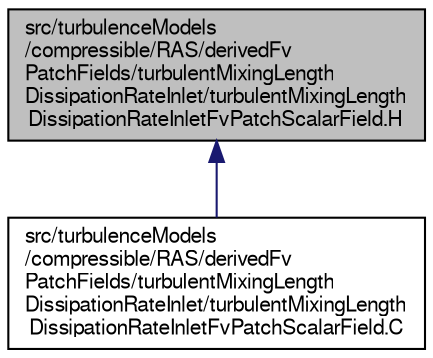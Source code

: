 digraph "src/turbulenceModels/compressible/RAS/derivedFvPatchFields/turbulentMixingLengthDissipationRateInlet/turbulentMixingLengthDissipationRateInletFvPatchScalarField.H"
{
  bgcolor="transparent";
  edge [fontname="FreeSans",fontsize="10",labelfontname="FreeSans",labelfontsize="10"];
  node [fontname="FreeSans",fontsize="10",shape=record];
  Node190 [label="src/turbulenceModels\l/compressible/RAS/derivedFv\lPatchFields/turbulentMixingLength\lDissipationRateInlet/turbulentMixingLength\lDissipationRateInletFvPatchScalarField.H",height=0.2,width=0.4,color="black", fillcolor="grey75", style="filled", fontcolor="black"];
  Node190 -> Node191 [dir="back",color="midnightblue",fontsize="10",style="solid",fontname="FreeSans"];
  Node191 [label="src/turbulenceModels\l/compressible/RAS/derivedFv\lPatchFields/turbulentMixingLength\lDissipationRateInlet/turbulentMixingLength\lDissipationRateInletFvPatchScalarField.C",height=0.2,width=0.4,color="black",URL="$a39929.html"];
}
